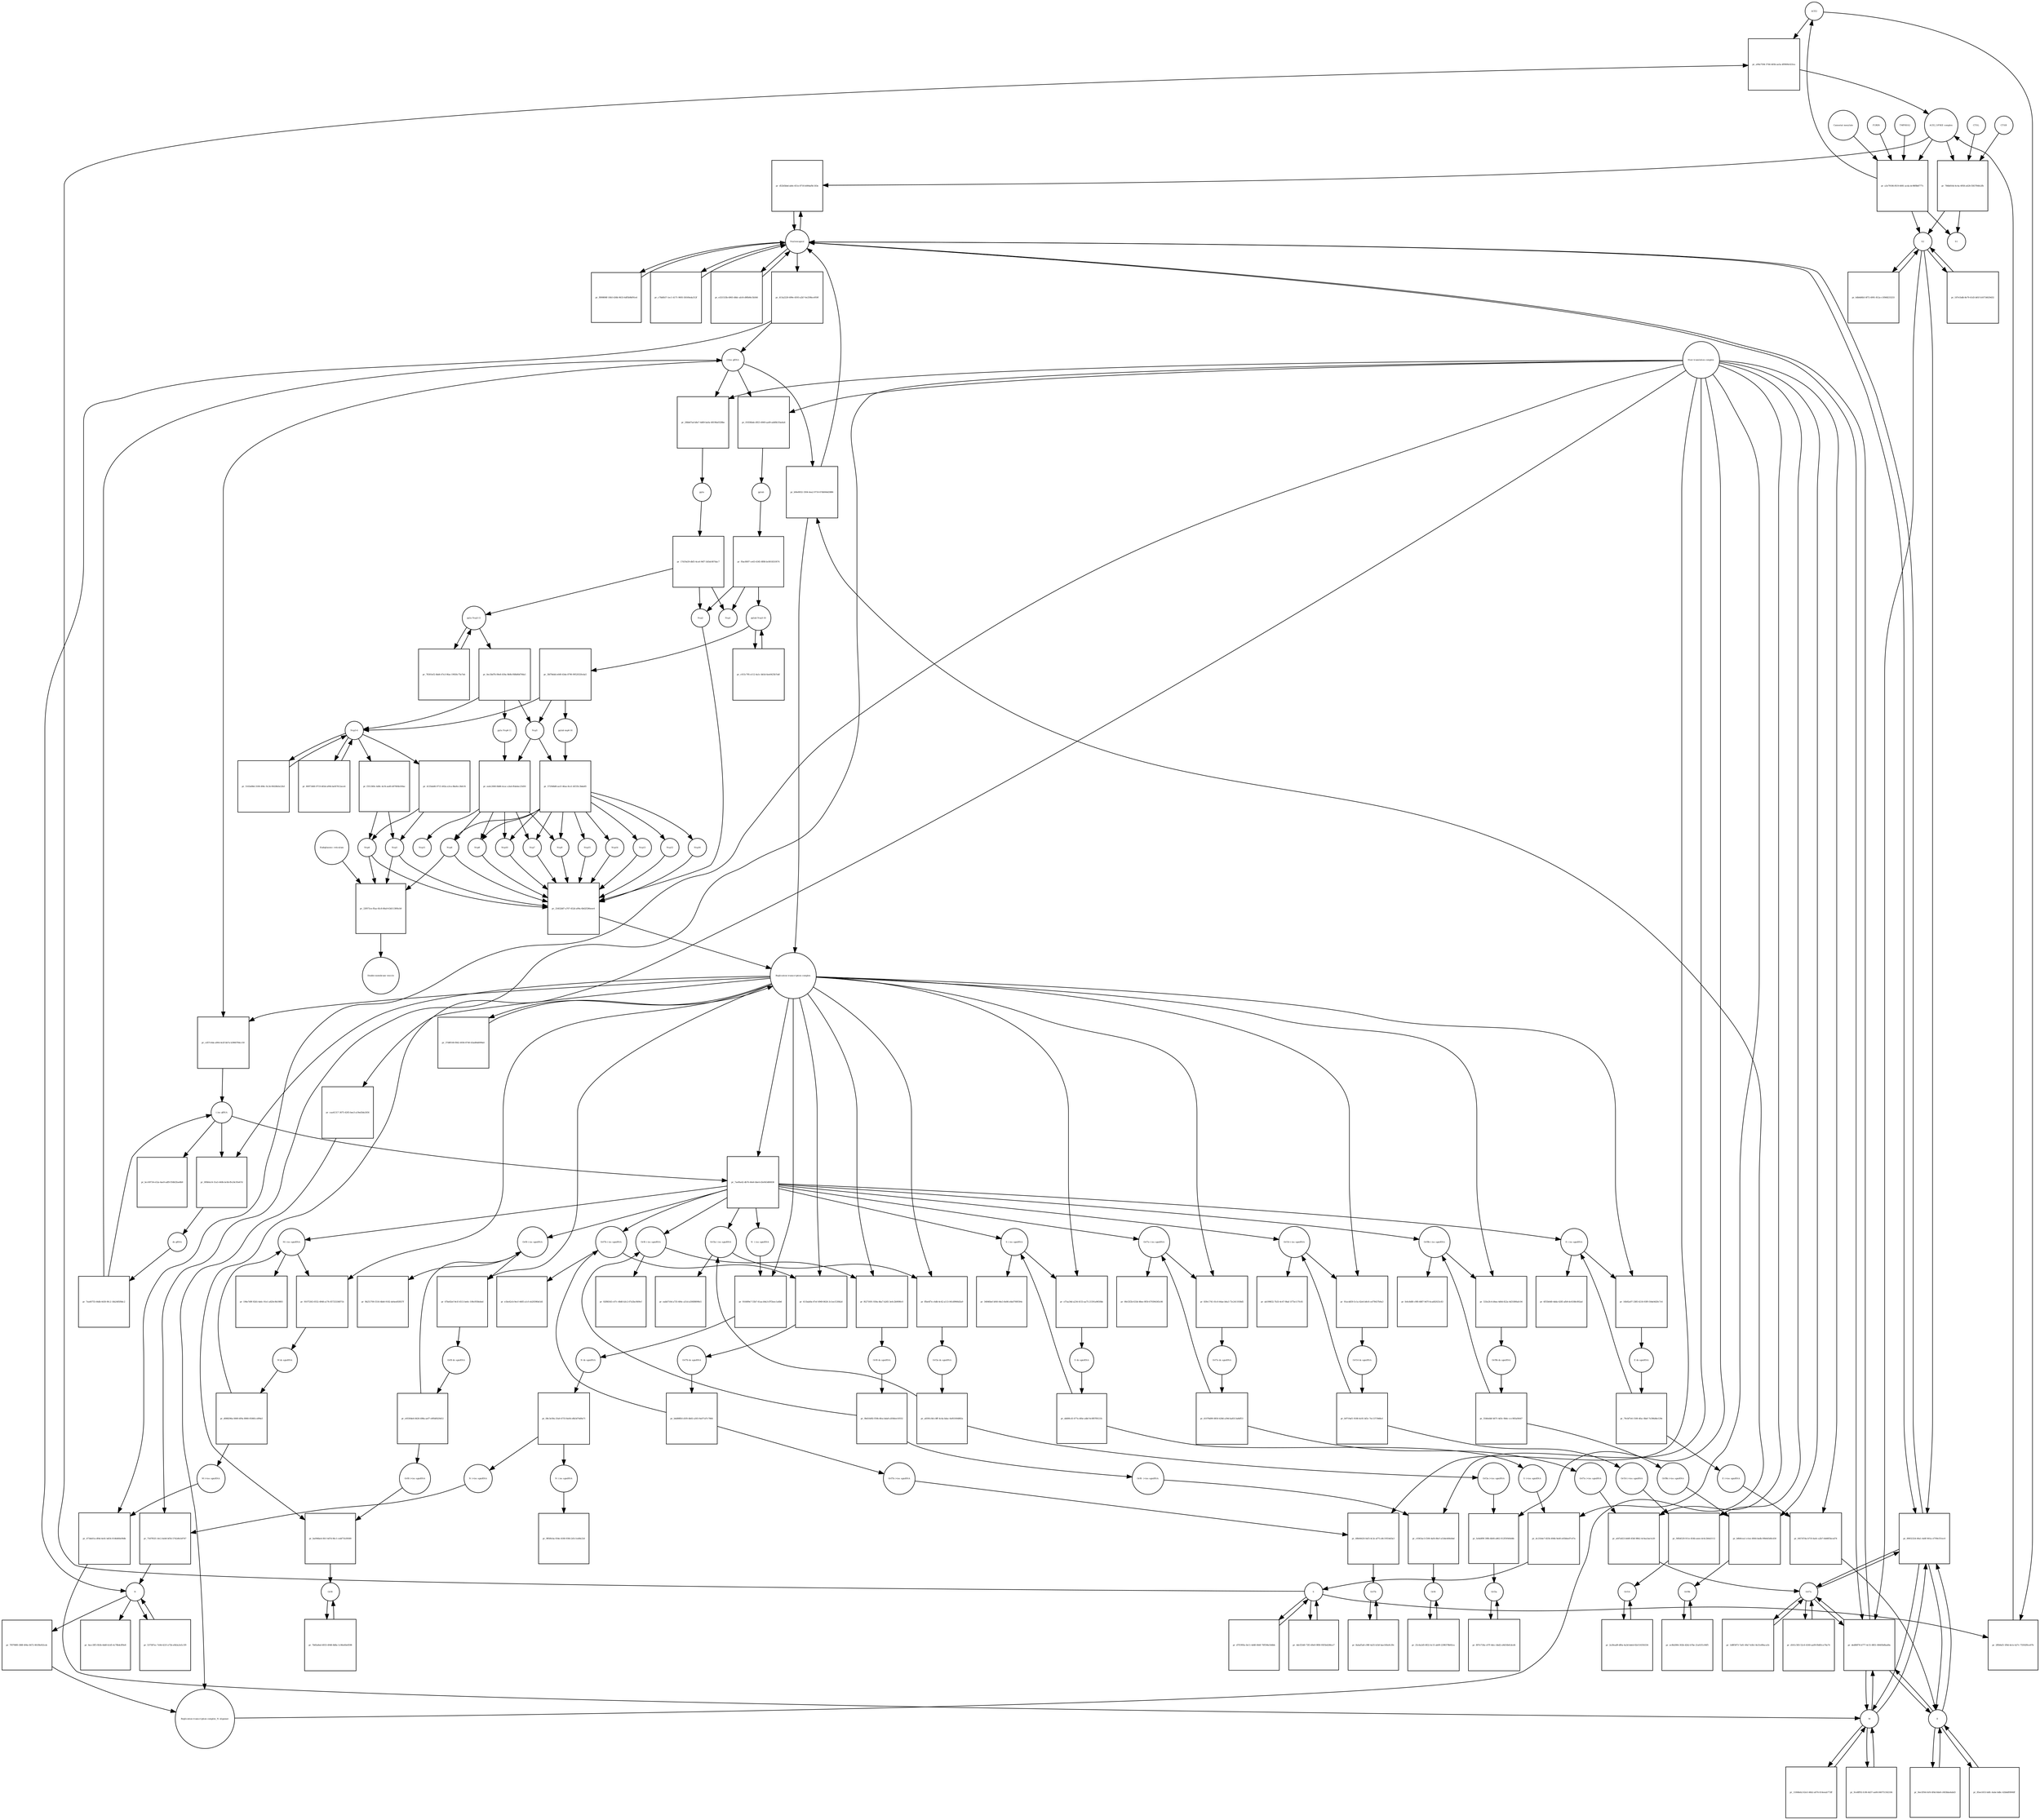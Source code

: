 strict digraph  {
ACE2 [annotation="", bipartite=0, cls=macromolecule, fontsize=4, label=ACE2, shape=circle];
"pr_a90a7594-3746-465b-aa5a-4f9909c623ca" [annotation="", bipartite=1, cls=process, fontsize=4, label="pr_a90a7594-3746-465b-aa5a-4f9909c623ca", shape=square];
"ACE2_SPIKE complex" [annotation="", bipartite=0, cls=complex, fontsize=4, label="ACE2_SPIKE complex", shape=circle];
S [annotation=urn_miriam_uniprot_P0DTC2, bipartite=0, cls=macromolecule, fontsize=4, label=S, shape=circle];
Nucleocapsid [annotation="urn_miriam_obo.go_GO%3A0019013", bipartite=0, cls=complex, fontsize=4, label=Nucleocapsid, shape=circle];
"pr_d52b5bbd-abfe-451e-8718-b084af8c183e" [annotation="", bipartite=1, cls=process, fontsize=4, label="pr_d52b5bbd-abfe-451e-8718-b084af8c183e", shape=square];
"pr_784b816d-4c4a-4958-a428-f383784fe2fb" [annotation="", bipartite=1, cls=process, fontsize=4, label="pr_784b816d-4c4a-4958-a428-f383784fe2fb", shape=square];
S2 [annotation=urn_miriam_interpro_IPR002552, bipartite=0, cls=macromolecule, fontsize=4, label=S2, shape=circle];
CTSB [annotation="", bipartite=0, cls=macromolecule, fontsize=4, label=CTSB, shape=circle];
CTSL [annotation="", bipartite=0, cls=macromolecule, fontsize=4, label=CTSL, shape=circle];
S1 [annotation=urn_miriam_interpro_IPR002551, bipartite=0, cls=macromolecule, fontsize=4, label=S1, shape=circle];
"pr_2ffb9af3-1f8d-4e1e-b27c-75592f0ce07b" [annotation="", bipartite=1, cls=process, fontsize=4, label="pr_2ffb9af3-1f8d-4e1e-b27c-75592f0ce07b", shape=square];
"pr_ded80f76-b777-4c51-8851-08405bfbad0a" [annotation="", bipartite=1, cls=process, fontsize=4, label="pr_ded80f76-b777-4c51-8851-08405bfbad0a", shape=square];
E [annotation=urn_miriam_uniprot_P0DTC4, bipartite=0, cls=macromolecule, fontsize=4, label=E, shape=circle];
M [annotation=urn_miriam_uniprot_P0DTC5, bipartite=0, cls=macromolecule, fontsize=4, label=M, shape=circle];
Orf7a [annotation=urn_miriam_uniprot_P0DTC7, bipartite=0, cls=macromolecule, fontsize=4, label=Orf7a, shape=circle];
"pr_413a2220-499e-4593-a2b7-6e259bce959f" [annotation="", bipartite=1, cls=process, fontsize=4, label="pr_413a2220-499e-4593-a2b7-6e259bce959f", shape=square];
"(+)ss gRNA" [annotation=urn_miriam_refseq_NC_045512, bipartite=0, cls="nucleic acid feature", fontsize=4, label="(+)ss gRNA", shape=circle];
N [annotation=urn_miriam_uniprot_P0DTC9, bipartite=0, cls="macromolecule multimer", fontsize=4, label=N, shape=circle];
"pr_f899898f-10b5-436b-9633-6df5b9bf91e4" [annotation="", bipartite=1, cls=process, fontsize=4, label="pr_f899898f-10b5-436b-9633-6df5b9bf91e4", shape=square];
"pr_c7bbfb57-1ec1-4171-9005-58169a4a312f" [annotation="", bipartite=1, cls=process, fontsize=4, label="pr_c7bbfb57-1ec1-4171-9005-58169a4a312f", shape=square];
"pr_6acc5ff3-fb5b-44d0-b1d5-4c78b4cff0e8" [annotation="", bipartite=1, cls=process, fontsize=4, label="pr_6acc5ff3-fb5b-44d0-b1d5-4c78b4cff0e8", shape=square];
"pr_537587ec-7e9d-421f-a73b-e0b3a3e5c1f9" [annotation="", bipartite=1, cls=process, fontsize=4, label="pr_537587ec-7e9d-421f-a73b-e0b3a3e5c1f9", shape=square];
"N (+)ss sgmRNA" [annotation=urn_miriam_ncbigene_43740575, bipartite=0, cls="nucleic acid feature", fontsize=4, label="N (+)ss sgmRNA", shape=circle];
"pr_7547f025-1dc2-4eb9-bf56-5742d0cb9747" [annotation="", bipartite=1, cls=process, fontsize=4, label="pr_7547f025-1dc2-4eb9-bf56-5742d0cb9747", shape=square];
"Host translation complex" [annotation="urn_miriam_obo.go_GO%3A0070992", bipartite=0, cls=complex, fontsize=4, label="Host translation complex", shape=circle];
"pr_e321533b-4965-48dc-ab16-d9fb06c5b566" [annotation="", bipartite=1, cls=process, fontsize=4, label="pr_e321533b-4965-48dc-ab16-d9fb06c5b566", shape=square];
"pr_a3e79186-f619-4081-acda-dc98f8b8777c" [annotation="", bipartite=1, cls=process, fontsize=4, label="pr_a3e79186-f619-4081-acda-dc98f8b8777c", shape=square];
FURIN [annotation="", bipartite=0, cls=macromolecule, fontsize=4, label=FURIN, shape=circle];
TMPRSS2 [annotation="", bipartite=0, cls=macromolecule, fontsize=4, label=TMPRSS2, shape=circle];
"Camostat mesylate" [annotation="urn_miriam_pubchem.compound_2536", bipartite=0, cls="simple chemical", fontsize=4, label="Camostat mesylate", shape=circle];
"pr_187e1bdb-8e79-41d3-b81f-b16734029d32" [annotation="", bipartite=1, cls=process, fontsize=4, label="pr_187e1bdb-8e79-41d3-b81f-b16734029d32", shape=square];
"Replication transcription complex_N oligomer" [annotation="", bipartite=0, cls=complex, fontsize=4, label="Replication transcription complex_N oligomer", shape=circle];
"pr_bf4e8032-3304-4ea2-9716-67db944d3886" [annotation="", bipartite=1, cls=process, fontsize=4, label="pr_bf4e8032-3304-4ea2-9716-67db944d3886", shape=square];
"Replication transcription complex" [annotation="", bipartite=0, cls=complex, fontsize=4, label="Replication transcription complex", shape=circle];
"pr_89932324-49a1-4e8f-901a-cf709cf31ec0" [annotation="", bipartite=1, cls=process, fontsize=4, label="pr_89932324-49a1-4e8f-901a-cf709cf31ec0", shape=square];
"pr_6db6d6b5-0f72-4991-812a-c1f068233233" [annotation="", bipartite=1, cls=process, fontsize=4, label="pr_6db6d6b5-0f72-4991-812a-c1f068233233", shape=square];
"pp1a Nsp3-11" [annotation=urn_miriam_uniprot_P0DTC1, bipartite=0, cls=macromolecule, fontsize=4, label="pp1a Nsp3-11", shape=circle];
"pr_0ec3bd7b-09e8-430a-9b9b-f68b80d766a1" [annotation="", bipartite=1, cls=process, fontsize=4, label="pr_0ec3bd7b-09e8-430a-9b9b-f68b80d766a1", shape=square];
"pp1a Nsp6-11" [annotation=urn_miriam_uniprot_P0DTC1, bipartite=0, cls=macromolecule, fontsize=4, label="pp1a Nsp6-11", shape=circle];
"Nsp3-4" [annotation="urn_miriam_ncbiprotein_YP_009725299|urn_miriam_ncbiprotein_YP_009725300", bipartite=0, cls=macromolecule, fontsize=4, label="Nsp3-4", shape=circle];
Nsp5 [annotation=urn_miriam_ncbiprotein_YP_009725301, bipartite=0, cls="macromolecule multimer", fontsize=4, label=Nsp5, shape=circle];
"Endoplasmic reticulum" [annotation="urn_miriam_obo.go_GO%3A0005783", bipartite=0, cls=complex, fontsize=4, label="Endoplasmic reticulum", shape=circle];
"pr_23f073ce-ffaa-45c8-86a9-63d1139f4cb9" [annotation="", bipartite=1, cls=process, fontsize=4, label="pr_23f073ce-ffaa-45c8-86a9-63d1139f4cb9", shape=square];
"Double-membrane vesicle" [annotation="urn_miriam_obo.go_GO%3A0039718", bipartite=0, cls=complex, fontsize=4, label="Double-membrane vesicle", shape=circle];
Nsp4 [annotation=urn_miriam_ncbiprotein_YP_009725300, bipartite=0, cls=macromolecule, fontsize=4, label=Nsp4, shape=circle];
Nsp3 [annotation=urn_miriam_ncbiprotein_YP_009725299, bipartite=0, cls=macromolecule, fontsize=4, label=Nsp3, shape=circle];
Nsp6 [annotation=urn_miriam_ncbiprotein_YP_009725302, bipartite=0, cls=macromolecule, fontsize=4, label=Nsp6, shape=circle];
"pr_78301ef2-4bd4-47e3-9fae-19926c75e7eb" [annotation="", bipartite=1, cls=process, fontsize=4, label="pr_78301ef2-4bd4-47e3-9fae-19926c75e7eb", shape=square];
"pr_5163e88d-3108-496c-9c34-f6028b5e22b3" [annotation="", bipartite=1, cls=process, fontsize=4, label="pr_5163e88d-3108-496c-9c34-f6028b5e22b3", shape=square];
"pp1ab Nsp3-16" [annotation=urn_miriam_uniprot_P0DTD1, bipartite=0, cls=macromolecule, fontsize=4, label="pp1ab Nsp3-16", shape=circle];
"pr_c015c795-e112-4a1c-bb5d-6ee0425b7ebf" [annotation="", bipartite=1, cls=process, fontsize=4, label="pr_c015c795-e112-4a1c-bb5d-6ee0425b7ebf", shape=square];
"pr_3fd7b6dd-e649-43de-8790-99520320cda5" [annotation="", bipartite=1, cls=process, fontsize=4, label="pr_3fd7b6dd-e649-43de-8790-99520320cda5", shape=square];
"pp1ab nsp6-16" [annotation=urn_miriam_uniprot_P0DTD1, bipartite=0, cls=macromolecule, fontsize=4, label="pp1ab nsp6-16", shape=circle];
"pr_11848eb2-62e3-44b2-a874-614eeab773ff" [annotation="", bipartite=1, cls=process, fontsize=4, label="pr_11848eb2-62e3-44b2-a874-614eeab773ff", shape=square];
"pr_9ee1ff44-fef4-4f4d-8de8-c683bba4abd3" [annotation="", bipartite=1, cls=process, fontsize=4, label="pr_9ee1ff44-fef4-4f4d-8de8-c683bba4abd3", shape=square];
"pr_4dcf25d0-73f3-49e9-9f80-95f5b4286ce7" [annotation="", bipartite=1, cls=process, fontsize=4, label="pr_4dcf25d0-73f3-49e9-9f80-95f5b4286ce7", shape=square];
"pr_9ce8ff92-fc96-4d37-aa06-840751562184" [annotation="", bipartite=1, cls=process, fontsize=4, label="pr_9ce8ff92-fc96-4d37-aa06-840751562184", shape=square];
"pr_85ee1653-bdfc-4abe-bdbc-42bbdf0906ff" [annotation="", bipartite=1, cls=process, fontsize=4, label="pr_85ee1653-bdfc-4abe-bdbc-42bbdf0906ff", shape=square];
"pr_d7f1995e-0e11-4d40-844f-70f594e544bb" [annotation="", bipartite=1, cls=process, fontsize=4, label="pr_d7f1995e-0e11-4d40-844f-70f594e544bb", shape=square];
"pr_1d8f5873-7a81-49a7-b3b1-8e31e89aca1b" [annotation="", bipartite=1, cls=process, fontsize=4, label="pr_1d8f5873-7a81-49a7-b3b1-8e31e89aca1b", shape=square];
Orf6 [annotation=urn_miriam_uniprot_P0DTC6, bipartite=0, cls=macromolecule, fontsize=4, label=Orf6, shape=circle];
"pr_25c6a2d5-8f22-4c15-ab09-2298378b92ca" [annotation="", bipartite=1, cls=process, fontsize=4, label="pr_25c6a2d5-8f22-4c15-ab09-2298378b92ca", shape=square];
Orf3a [annotation=urn_miriam_uniprot_P0DTC3, bipartite=0, cls=macromolecule, fontsize=4, label=Orf3a, shape=circle];
"pr_897e718a-c07f-4dcc-bbd2-a9d16b41dcd4" [annotation="", bipartite=1, cls=process, fontsize=4, label="pr_897e718a-c07f-4dcc-bbd2-a9d16b41dcd4", shape=square];
Orf8 [annotation=urn_miriam_uniprot_P0DTC8, bipartite=0, cls=macromolecule, fontsize=4, label=Orf8, shape=circle];
"pr_7b83a8ed-4933-4948-8d8a-1c06e60e8598" [annotation="", bipartite=1, cls=process, fontsize=4, label="pr_7b83a8ed-4933-4948-8d8a-1c06e60e8598", shape=square];
Orf9b [annotation=urn_miriam_uniprot_P0DTD2, bipartite=0, cls=macromolecule, fontsize=4, label=Orf9b, shape=circle];
"pr_ec8b2084-302b-42b2-b7be-21a61f1c06f5" [annotation="", bipartite=1, cls=process, fontsize=4, label="pr_ec8b2084-302b-42b2-b7be-21a61f1c06f5", shape=square];
Orf14 [annotation=urn_miriam_uniprot_P0DTD3, bipartite=0, cls=macromolecule, fontsize=4, label=Orf14, shape=circle];
"pr_2a3fead9-df6a-4a3d-bdeb-82e516356334" [annotation="", bipartite=1, cls=process, fontsize=4, label="pr_2a3fead9-df6a-4a3d-bdeb-82e516356334", shape=square];
Orf7b [annotation=urn_miriam_uniprot_P0DTD8, bipartite=0, cls=macromolecule, fontsize=4, label=Orf7b, shape=circle];
"pr_8abaf5a8-c98f-4a55-b1bf-bae160a9c39c" [annotation="", bipartite=1, cls=process, fontsize=4, label="pr_8abaf5a8-c98f-4a55-b1bf-bae160a9c39c", shape=square];
"pr_d161c583-52c6-4160-aa09-f0d81ce76a74" [annotation="", bipartite=1, cls=process, fontsize=4, label="pr_d161c583-52c6-4160-aa09-f0d81ce76a74", shape=square];
"M (+)ss sgmRNA" [annotation="", bipartite=0, cls="nucleic acid feature", fontsize=4, label="M (+)ss sgmRNA", shape=circle];
"pr_473de61a-df4d-4e41-bd54-0146d60e99db" [annotation="", bipartite=1, cls=process, fontsize=4, label="pr_473de61a-df4d-4e41-bd54-0146d60e99db", shape=square];
"E (+)ss sgmRNA" [annotation="", bipartite=0, cls="nucleic acid feature", fontsize=4, label="E (+)ss sgmRNA", shape=circle];
"pr_0457d7da-b719-4a0c-a2b7-0dd6f5bced74" [annotation="", bipartite=1, cls=process, fontsize=4, label="pr_0457d7da-b719-4a0c-a2b7-0dd6f5bced74", shape=square];
"S (+)ss sgmRNA" [annotation="", bipartite=0, cls="nucleic acid feature", fontsize=4, label="S (+)ss sgmRNA", shape=circle];
"pr_dc21b4e7-825b-494b-9a40-e65bbed7c67a" [annotation="", bipartite=1, cls=process, fontsize=4, label="pr_dc21b4e7-825b-494b-9a40-e65bbed7c67a", shape=square];
"Orf7a (+)ss sgmRNA" [annotation="", bipartite=0, cls="nucleic acid feature", fontsize=4, label="Orf7a (+)ss sgmRNA", shape=circle];
"pr_afd7a823-b0d9-45bf-88b2-4c0aa3ae1e20" [annotation="", bipartite=1, cls=process, fontsize=4, label="pr_afd7a823-b0d9-45bf-88b2-4c0aa3ae1e20", shape=square];
"Orf6  (+)ss sgmRNA" [annotation="", bipartite=0, cls="nucleic acid feature", fontsize=4, label="Orf6  (+)ss sgmRNA", shape=circle];
"pr_c0363ac5-f200-4af4-8bcf-a53de449ebbd" [annotation="", bipartite=1, cls=process, fontsize=4, label="pr_c0363ac5-f200-4af4-8bcf-a53de449ebbd", shape=square];
"Orf3a (+)ss sgmRNA" [annotation="", bipartite=0, cls="nucleic acid feature", fontsize=4, label="Orf3a (+)ss sgmRNA", shape=circle];
"pr_fa9a8f9f-39fb-4b00-a862-012f59560d4b" [annotation="", bipartite=1, cls=process, fontsize=4, label="pr_fa9a8f9f-39fb-4b00-a862-012f59560d4b", shape=square];
"Orf8 (+)ss sgmRNA" [annotation="", bipartite=0, cls="nucleic acid feature", fontsize=4, label="Orf8 (+)ss sgmRNA", shape=circle];
"pr_ba094be4-0fcf-4d7d-96c1-cebf71b39589" [annotation="", bipartite=1, cls=process, fontsize=4, label="pr_ba094be4-0fcf-4d7d-96c1-cebf71b39589", shape=square];
"Orf9b (+)ss sgmRNA" [annotation="", bipartite=0, cls="nucleic acid feature", fontsize=4, label="Orf9b (+)ss sgmRNA", shape=circle];
"pr_b8b9cea1-e1ee-4964-bedb-99b0d3d0cd30" [annotation="", bipartite=1, cls=process, fontsize=4, label="pr_b8b9cea1-e1ee-4964-bedb-99b0d3d0cd30", shape=square];
"Orf14 (+)ss sgmRNA" [annotation="", bipartite=0, cls="nucleic acid feature", fontsize=4, label="Orf14 (+)ss sgmRNA", shape=circle];
"pr_f4fb4529-911e-454b-aeee-dc6c2b0a5112" [annotation="", bipartite=1, cls=process, fontsize=4, label="pr_f4fb4529-911e-454b-aeee-dc6c2b0a5112", shape=square];
"Orf7b (+)ss sgmRNA" [annotation="", bipartite=0, cls="nucleic acid feature", fontsize=4, label="Orf7b (+)ss sgmRNA", shape=circle];
"pr_68b04420-0af3-4c2e-af75-e8c19554d3a3" [annotation="", bipartite=1, cls=process, fontsize=4, label="pr_68b04420-0af3-4c2e-af75-e8c19554d3a3", shape=square];
"(-)ss gRNA" [annotation=urn_miriam_refseq_NC_045512, bipartite=0, cls="nucleic acid feature", fontsize=4, label="(-)ss gRNA", shape=circle];
"pr_bcc69734-e52a-4ae9-adf9-f50bf2fae8b9" [annotation="", bipartite=1, cls=process, fontsize=4, label="pr_bcc69734-e52a-4ae9-adf9-f50bf2fae8b9", shape=square];
"pr_7f0798f0-388f-494e-8472-061f8ef43cdc" [annotation="", bipartite=1, cls=process, fontsize=4, label="pr_7f0798f0-388f-494e-8472-061f8ef43cdc", shape=square];
"pr_cd57c6da-a904-4e2f-bb7a-b3960784cc50" [annotation="", bipartite=1, cls=process, fontsize=4, label="pr_cd57c6da-a904-4e2f-bb7a-b3960784cc50", shape=square];
"M (-)ss sgmRNA" [annotation=urn_miriam_ncbigene_43740571, bipartite=0, cls="nucleic acid feature", fontsize=4, label="M (-)ss sgmRNA", shape=circle];
"pr_196e7d9f-92b5-4a6c-91e1-a820c9b19893" [annotation="", bipartite=1, cls=process, fontsize=4, label="pr_196e7d9f-92b5-4a6c-91e1-a820c9b19893", shape=square];
"E (-)ss sgmRNA" [annotation=urn_miriam_ncbigene_43740570, bipartite=0, cls="nucleic acid feature", fontsize=4, label="E (-)ss sgmRNA", shape=circle];
"pr_6f55b0d0-4dda-4285-afb9-dc6188c892ad" [annotation="", bipartite=1, cls=process, fontsize=4, label="pr_6f55b0d0-4dda-4285-afb9-dc6188c892ad", shape=square];
"S (-)ss sgmRNA" [annotation="", bipartite=0, cls="nucleic acid feature", fontsize=4, label="S (-)ss sgmRNA", shape=circle];
"pr_34846bef-bf40-44e3-8e86-e8a0769f304c" [annotation="", bipartite=1, cls=process, fontsize=4, label="pr_34846bef-bf40-44e3-8e86-e8a0769f304c", shape=square];
"Orf7a (-)ss sgmRNA" [annotation="", bipartite=0, cls="nucleic acid feature", fontsize=4, label="Orf7a (-)ss sgmRNA", shape=circle];
"pr_08cf2f2b-633d-48ee-9f50-679394365c86" [annotation="", bipartite=1, cls=process, fontsize=4, label="pr_08cf2f2b-633d-48ee-9f50-679394365c86", shape=square];
"Orf6 (-)ss sgmRNA" [annotation="", bipartite=0, cls="nucleic acid feature", fontsize=4, label="Orf6 (-)ss sgmRNA", shape=circle];
"pr_92f88343-c07c-48d0-b3c2-07a5bcf409cf" [annotation="", bipartite=1, cls=process, fontsize=4, label="pr_92f88343-c07c-48d0-b3c2-07a5bcf409cf", shape=square];
"Orf3a (-)ss sgmRNA" [annotation="", bipartite=0, cls="nucleic acid feature", fontsize=4, label="Orf3a (-)ss sgmRNA", shape=circle];
"pr_eabb710d-a735-484c-a51d-a5f4f8899fe5" [annotation="", bipartite=1, cls=process, fontsize=4, label="pr_eabb710d-a735-484c-a51d-a5f4f8899fe5", shape=square];
"Orf8 (-)ss sgmRNA" [annotation="", bipartite=0, cls="nucleic acid feature", fontsize=4, label="Orf8 (-)ss sgmRNA", shape=circle];
"pr_9b251709-5516-4bb0-9182-de4ee85f837f" [annotation="", bipartite=1, cls=process, fontsize=4, label="pr_9b251709-5516-4bb0-9182-de4ee85f837f", shape=square];
"Orf9b (-)ss sgmRNA" [annotation="", bipartite=0, cls="nucleic acid feature", fontsize=4, label="Orf9b (-)ss sgmRNA", shape=circle];
"pr_fe6c8d8f-c9f8-4887-9d7f-6cad02025c83" [annotation="", bipartite=1, cls=process, fontsize=4, label="pr_fe6c8d8f-c9f8-4887-9d7f-6cad02025c83", shape=square];
"Orf14 (-)ss sgmRNA" [annotation="", bipartite=0, cls="nucleic acid feature", fontsize=4, label="Orf14 (-)ss sgmRNA", shape=circle];
"pr_ab199832-7b33-4c47-9baf-1f75e117fc81" [annotation="", bipartite=1, cls=process, fontsize=4, label="pr_ab199832-7b33-4c47-9baf-1f75e117fc81", shape=square];
"Orf7b (-)ss sgmRNA" [annotation="", bipartite=0, cls="nucleic acid feature", fontsize=4, label="Orf7b (-)ss sgmRNA", shape=circle];
"pr_e1be42cb-9ecf-4485-a1cf-eb2039fde5d1" [annotation="", bipartite=1, cls=process, fontsize=4, label="pr_e1be42cb-9ecf-4485-a1cf-eb2039fde5d1", shape=square];
"pr_0f0b0a14-51a5-440b-bc6b-ffe24c95e67d" [annotation="", bipartite=1, cls=process, fontsize=4, label="pr_0f0b0a14-51a5-440b-bc6b-ffe24c95e67d", shape=square];
"ds gRNA" [annotation=urn_miriam_refseq_NC_045512, bipartite=0, cls="nucleic acid feature", fontsize=4, label="ds gRNA", shape=circle];
"pr_91075363-0552-4948-a176-05725336871b" [annotation="", bipartite=1, cls=process, fontsize=4, label="pr_91075363-0552-4948-a176-05725336871b", shape=square];
"M ds sgmRNA" [annotation="", bipartite=0, cls="nucleic acid feature", fontsize=4, label="M ds sgmRNA", shape=circle];
"pr_16b92a97-3385-4218-93f9-50de9d20c7c6" [annotation="", bipartite=1, cls=process, fontsize=4, label="pr_16b92a97-3385-4218-93f9-50de9d20c7c6", shape=square];
"E ds sgmRNA" [annotation="", bipartite=0, cls="nucleic acid feature", fontsize=4, label="E ds sgmRNA", shape=circle];
"pr_cf7aa34d-a234-4153-aa75-21591a9650bb" [annotation="", bipartite=1, cls=process, fontsize=4, label="pr_cf7aa34d-a234-4153-aa75-21591a9650bb", shape=square];
"S ds sgmRNA" [annotation="", bipartite=0, cls="nucleic acid feature", fontsize=4, label="S ds sgmRNA", shape=circle];
"pr_839c1741-01c0-44ae-b0a3-73c2411938d5" [annotation="", bipartite=1, cls=process, fontsize=4, label="pr_839c1741-01c0-44ae-b0a3-73c2411938d5", shape=square];
"Orf7a ds sgmRNA" [annotation="", bipartite=0, cls="nucleic acid feature", fontsize=4, label="Orf7a ds sgmRNA", shape=circle];
"pr_f6271691-930a-4ba7-b265-3e0c2b9090c0" [annotation="", bipartite=1, cls=process, fontsize=4, label="pr_f6271691-930a-4ba7-b265-3e0c2b9090c0", shape=square];
"Orf6 ds sgmRNA" [annotation="", bipartite=0, cls="nucleic acid feature", fontsize=4, label="Orf6 ds sgmRNA", shape=circle];
"pr_ffbe4f7e-c6db-4c42-a113-041d9966d3a9" [annotation="", bipartite=1, cls=process, fontsize=4, label="pr_ffbe4f7e-c6db-4c42-a113-041d9966d3a9", shape=square];
"Orf3a ds sgmRNA" [annotation="", bipartite=0, cls="nucleic acid feature", fontsize=4, label="Orf3a ds sgmRNA", shape=circle];
"pr_67be82ef-9e1f-4513-be6c-108cf058ebed" [annotation="", bipartite=1, cls=process, fontsize=4, label="pr_67be82ef-9e1f-4513-be6c-108cf058ebed", shape=square];
"Orf8 ds sgmRNA" [annotation="", bipartite=0, cls="nucleic acid feature", fontsize=4, label="Orf8 ds sgmRNA", shape=circle];
"pr_533e2fc4-d4ea-4d0d-822a-4d31806afc04" [annotation="", bipartite=1, cls=process, fontsize=4, label="pr_533e2fc4-d4ea-4d0d-822a-4d31806afc04", shape=square];
"Orf9b ds sgmRNA" [annotation="", bipartite=0, cls="nucleic acid feature", fontsize=4, label="Orf9b ds sgmRNA", shape=circle];
"pr_91acdd59-5c1a-42e6-b8c8-cef78437b9a3" [annotation="", bipartite=1, cls=process, fontsize=4, label="pr_91acdd59-5c1a-42e6-b8c8-cef78437b9a3", shape=square];
"Orf14 ds sgmRNA" [annotation="", bipartite=0, cls="nucleic acid feature", fontsize=4, label="Orf14 ds sgmRNA", shape=circle];
"pr_611bab0a-67ef-4949-8626-3c1ee1530b2d" [annotation="", bipartite=1, cls=process, fontsize=4, label="pr_611bab0a-67ef-4949-8626-3c1ee1530b2d", shape=square];
"Orf7b ds sgmRNA" [annotation="", bipartite=0, cls="nucleic acid feature", fontsize=4, label="Orf7b ds sgmRNA", shape=circle];
"pr_7ea40755-64db-4430-9fc2-14b2485f8dc2" [annotation="", bipartite=1, cls=process, fontsize=4, label="pr_7ea40755-64db-4430-9fc2-14b2485f8dc2", shape=square];
"pr_d088296a-0069-4f9a-8980-0506fccd99a5" [annotation="", bipartite=1, cls=process, fontsize=4, label="pr_d088296a-0069-4f9a-8980-0506fccd99a5", shape=square];
"pr_79cbf7e6-1500-4fac-8bef-7e396d6e129e" [annotation="", bipartite=1, cls=process, fontsize=4, label="pr_79cbf7e6-1500-4fac-8bef-7e396d6e129e", shape=square];
"pr_dd49fcd1-677a-4f4e-a4bf-9c0f87f8121b" [annotation="", bipartite=1, cls=process, fontsize=4, label="pr_dd49fcd1-677a-4f4e-a4bf-9c0f87f8121b", shape=square];
"pr_41078d99-0850-428d-a39d-ba8313a8df53" [annotation="", bipartite=1, cls=process, fontsize=4, label="pr_41078d99-0850-428d-a39d-ba8313a8df53", shape=square];
"pr_9b610d92-f59b-4fea-bda8-a5f46ee10552" [annotation="", bipartite=1, cls=process, fontsize=4, label="pr_9b610d92-f59b-4fea-bda8-a5f46ee10552", shape=square];
"pr_a8391c8d-c8ff-4c4a-bdac-6ef61004882a" [annotation="", bipartite=1, cls=process, fontsize=4, label="pr_a8391c8d-c8ff-4c4a-bdac-6ef61004882a", shape=square];
"pr_e93304e6-8426-498a-aef7-e9f0df429d12" [annotation="", bipartite=1, cls=process, fontsize=4, label="pr_e93304e6-8426-498a-aef7-e9f0df429d12", shape=square];
"pr_5546ebbf-4671-4d3c-9b6c-ccc983af4647" [annotation="", bipartite=1, cls=process, fontsize=4, label="pr_5546ebbf-4671-4d3c-9b6c-ccc983af4647", shape=square];
"pr_b9719af1-9180-4c81-bf2c-7ec13739d6e1" [annotation="", bipartite=1, cls=process, fontsize=4, label="pr_b9719af1-9180-4c81-bf2c-7ec13739d6e1", shape=square];
"pr_b4d88fb5-d1f0-4b02-a303-9a071d7c7864" [annotation="", bipartite=1, cls=process, fontsize=4, label="pr_b4d88fb5-d1f0-4b02-a303-9a071d7c7864", shape=square];
"N  (-)ss sgmRNA" [annotation=urn_miriam_ncbigene_43740575, bipartite=0, cls="nucleic acid feature", fontsize=4, label="N  (-)ss sgmRNA", shape=circle];
"pr_916499e7-55b7-41aa-b9a3-d7f3eec1a6b6" [annotation="", bipartite=1, cls=process, fontsize=4, label="pr_916499e7-55b7-41aa-b9a3-d7f3eec1a6b6", shape=square];
"N ds sgmRNA" [annotation="", bipartite=0, cls="nucleic acid feature", fontsize=4, label="N ds sgmRNA", shape=circle];
"pr_08c3e59a-25a0-4733-8a04-e8b3d74d9a71" [annotation="", bipartite=1, cls=process, fontsize=4, label="pr_08c3e59a-25a0-4733-8a04-e8b3d74d9a71", shape=square];
"N (-)ss sgmRNA" [annotation="", bipartite=0, cls="nucleic acid feature", fontsize=4, label="N (-)ss sgmRNA", shape=circle];
pp1ab [annotation=urn_miriam_uniprot_P0DTD1, bipartite=0, cls=macromolecule, fontsize=4, label=pp1ab, shape=circle];
"pr_f0ac8007-ce63-4345-8f88-bc801831f474" [annotation="", bipartite=1, cls=process, fontsize=4, label="pr_f0ac8007-ce63-4345-8f88-bc801831f474", shape=square];
Nsp2 [annotation=urn_miriam_ncbiprotein_YP_009725298, bipartite=0, cls=macromolecule, fontsize=4, label=Nsp2, shape=circle];
Nsp1 [annotation=urn_miriam_ncbiprotein_YP_009725297, bipartite=0, cls=macromolecule, fontsize=4, label=Nsp1, shape=circle];
pp1a [annotation=urn_miriam_uniprot_P0DTC1, bipartite=0, cls=macromolecule, fontsize=4, label=pp1a, shape=circle];
"pr_17d19a59-dbf3-4ca4-94f7-5d5dc807dac7" [annotation="", bipartite=1, cls=process, fontsize=4, label="pr_17d19a59-dbf3-4ca4-94f7-5d5dc807dac7", shape=square];
"pr_80973460-9719-483d-a994-bef47612ace4" [annotation="", bipartite=1, cls=process, fontsize=4, label="pr_80973460-9719-483d-a994-bef47612ace4", shape=square];
"pr_f351369c-6d9c-4cf4-aa49-d076f4b100ac" [annotation="", bipartite=1, cls=process, fontsize=4, label="pr_f351369c-6d9c-4cf4-aa49-d076f4b100ac", shape=square];
"pr_4135da86-9715-402a-a3ca-8be8cc3bfcf4" [annotation="", bipartite=1, cls=process, fontsize=4, label="pr_4135da86-9715-402a-a3ca-8be8cc3bfcf4", shape=square];
"pr_ea4c2060-6b86-4cac-a3a4-ffda6ec25450" [annotation="", bipartite=1, cls=process, fontsize=4, label="pr_ea4c2060-6b86-4cac-a3a4-ffda6ec25450", shape=square];
Nsp7 [annotation=urn_miriam_ncbiprotein_YP_009725303, bipartite=0, cls=macromolecule, fontsize=4, label=Nsp7, shape=circle];
Nsp8 [annotation=urn_miriam_ncbiprotein_YP_009725304, bipartite=0, cls=macromolecule, fontsize=4, label=Nsp8, shape=circle];
Nsp9 [annotation=urn_miriam_ncbiprotein_YP_009725305, bipartite=0, cls=macromolecule, fontsize=4, label=Nsp9, shape=circle];
Nsp10 [annotation=urn_miriam_ncbiprotein_YP_009725306, bipartite=0, cls=macromolecule, fontsize=4, label=Nsp10, shape=circle];
Nsp11 [annotation=urn_miriam_ncbiprotein_YP_009725312, bipartite=0, cls=macromolecule, fontsize=4, label=Nsp11, shape=circle];
"pr_572948d8-aa1f-46aa-8ce1-bf335c3bda85" [annotation="", bipartite=1, cls=process, fontsize=4, label="pr_572948d8-aa1f-46aa-8ce1-bf335c3bda85", shape=square];
Nsp13 [annotation=urn_miriam_ncbiprotein_YP_009725308, bipartite=0, cls=macromolecule, fontsize=4, label=Nsp13, shape=circle];
Nsp12 [annotation=urn_miriam_ncbiprotein_YP_009725307, bipartite=0, cls=macromolecule, fontsize=4, label=Nsp12, shape=circle];
Nsp16 [annotation=urn_miriam_ncbiprotein_YP_009725311, bipartite=0, cls=macromolecule, fontsize=4, label=Nsp16, shape=circle];
Nsp15 [annotation=urn_miriam_ncbiprotein_YP_009725310, bipartite=0, cls=macromolecule, fontsize=4, label=Nsp15, shape=circle];
Nsp14 [annotation=urn_miriam_ncbiprotein_YP_009725309, bipartite=0, cls=macromolecule, fontsize=4, label=Nsp14, shape=circle];
"pr_25452b87-a707-452d-a99a-6b62f286eee4" [annotation="", bipartite=1, cls=process, fontsize=4, label="pr_25452b87-a707-452d-a99a-6b62f286eee4", shape=square];
"pr_26bb67ad-b8e7-4d69-ba0a-48198a0328be" [annotation="", bipartite=1, cls=process, fontsize=4, label="pr_26bb67ad-b8e7-4d69-ba0a-48198a0328be", shape=square];
"pr_01836bde-d923-4969-aa49-add0b31ba4a4" [annotation="", bipartite=1, cls=process, fontsize=4, label="pr_01836bde-d923-4969-aa49-add0b31ba4a4", shape=square];
"pr_9ffd9cba-934e-4180-93fd-2d1c1ed0e22d" [annotation="", bipartite=1, cls=process, fontsize=4, label="pr_9ffd9cba-934e-4180-93fd-2d1c1ed0e22d", shape=square];
"pr_37d8f169-f842-4936-8740-43ad84d099a0" [annotation="", bipartite=1, cls=process, fontsize=4, label="pr_37d8f169-f842-4936-8740-43ad84d099a0", shape=square];
"pr_caa41317-3675-4265-bee3-a19ed3de2456" [annotation="", bipartite=1, cls=process, fontsize=4, label="pr_caa41317-3675-4265-bee3-a19ed3de2456", shape=square];
"pr_7aef6a42-db76-44e6-bbe4-d3e943d80838" [annotation="", bipartite=1, cls=process, fontsize=4, label="pr_7aef6a42-db76-44e6-bbe4-d3e943d80838", shape=square];
ACE2 -> "pr_a90a7594-3746-465b-aa5a-4f9909c623ca"  [annotation="", interaction_type=consumption];
ACE2 -> "pr_2ffb9af3-1f8d-4e1e-b27c-75592f0ce07b"  [annotation="", interaction_type=consumption];
"pr_a90a7594-3746-465b-aa5a-4f9909c623ca" -> "ACE2_SPIKE complex"  [annotation="", interaction_type=production];
"ACE2_SPIKE complex" -> "pr_d52b5bbd-abfe-451e-8718-b084af8c183e"  [annotation="urn_miriam_pubmed_32142651|urn_miriam_pubmed_32094589|urn_miriam_taxonomy_2697049", interaction_type=stimulation];
"ACE2_SPIKE complex" -> "pr_784b816d-4c4a-4958-a428-f383784fe2fb"  [annotation="", interaction_type=consumption];
"ACE2_SPIKE complex" -> "pr_a3e79186-f619-4081-acda-dc98f8b8777c"  [annotation="", interaction_type=consumption];
S -> "pr_a90a7594-3746-465b-aa5a-4f9909c623ca"  [annotation="", interaction_type=consumption];
S -> "pr_2ffb9af3-1f8d-4e1e-b27c-75592f0ce07b"  [annotation="", interaction_type=consumption];
S -> "pr_4dcf25d0-73f3-49e9-9f80-95f5b4286ce7"  [annotation="", interaction_type=consumption];
S -> "pr_d7f1995e-0e11-4d40-844f-70f594e544bb"  [annotation="", interaction_type=consumption];
Nucleocapsid -> "pr_d52b5bbd-abfe-451e-8718-b084af8c183e"  [annotation="", interaction_type=consumption];
Nucleocapsid -> "pr_ded80f76-b777-4c51-8851-08405bfbad0a"  [annotation="", interaction_type=consumption];
Nucleocapsid -> "pr_413a2220-499e-4593-a2b7-6e259bce959f"  [annotation="", interaction_type=consumption];
Nucleocapsid -> "pr_f899898f-10b5-436b-9633-6df5b9bf91e4"  [annotation="", interaction_type=consumption];
Nucleocapsid -> "pr_c7bbfb57-1ec1-4171-9005-58169a4a312f"  [annotation="", interaction_type=consumption];
Nucleocapsid -> "pr_e321533b-4965-48dc-ab16-d9fb06c5b566"  [annotation="", interaction_type=consumption];
Nucleocapsid -> "pr_89932324-49a1-4e8f-901a-cf709cf31ec0"  [annotation="", interaction_type=consumption];
"pr_d52b5bbd-abfe-451e-8718-b084af8c183e" -> Nucleocapsid  [annotation="", interaction_type=production];
"pr_784b816d-4c4a-4958-a428-f383784fe2fb" -> S2  [annotation="", interaction_type=production];
"pr_784b816d-4c4a-4958-a428-f383784fe2fb" -> S1  [annotation="", interaction_type=production];
S2 -> "pr_ded80f76-b777-4c51-8851-08405bfbad0a"  [annotation="urn_miriam_pubmed_32142651|urn_miriam_pubmed_32094589|urn_miriam_pubmed_32047258|urn_miriam_taxonomy_2697049", interaction_type=stimulation];
S2 -> "pr_187e1bdb-8e79-41d3-b81f-b16734029d32"  [annotation="", interaction_type=consumption];
S2 -> "pr_89932324-49a1-4e8f-901a-cf709cf31ec0"  [annotation="urn_miriam_pubmed_32142651|urn_miriam_pubmed_32047258|urn_miriam_taxonomy_2697049", interaction_type=stimulation];
S2 -> "pr_6db6d6b5-0f72-4991-812a-c1f068233233"  [annotation="", interaction_type=consumption];
CTSB -> "pr_784b816d-4c4a-4958-a428-f383784fe2fb"  [annotation="urn_miriam_pubmed_32142651|urn_miriam_taxonomy_2697049", interaction_type=catalysis];
CTSL -> "pr_784b816d-4c4a-4958-a428-f383784fe2fb"  [annotation="urn_miriam_pubmed_32142651|urn_miriam_taxonomy_2697049", interaction_type=catalysis];
"pr_2ffb9af3-1f8d-4e1e-b27c-75592f0ce07b" -> "ACE2_SPIKE complex"  [annotation="", interaction_type=production];
"pr_ded80f76-b777-4c51-8851-08405bfbad0a" -> Nucleocapsid  [annotation="", interaction_type=production];
"pr_ded80f76-b777-4c51-8851-08405bfbad0a" -> E  [annotation="", interaction_type=production];
"pr_ded80f76-b777-4c51-8851-08405bfbad0a" -> M  [annotation="", interaction_type=production];
"pr_ded80f76-b777-4c51-8851-08405bfbad0a" -> Orf7a  [annotation="", interaction_type=production];
E -> "pr_ded80f76-b777-4c51-8851-08405bfbad0a"  [annotation="", interaction_type=consumption];
E -> "pr_89932324-49a1-4e8f-901a-cf709cf31ec0"  [annotation="", interaction_type=consumption];
E -> "pr_9ee1ff44-fef4-4f4d-8de8-c683bba4abd3"  [annotation="", interaction_type=consumption];
E -> "pr_85ee1653-bdfc-4abe-bdbc-42bbdf0906ff"  [annotation="", interaction_type=consumption];
M -> "pr_ded80f76-b777-4c51-8851-08405bfbad0a"  [annotation="", interaction_type=consumption];
M -> "pr_89932324-49a1-4e8f-901a-cf709cf31ec0"  [annotation="", interaction_type=consumption];
M -> "pr_11848eb2-62e3-44b2-a874-614eeab773ff"  [annotation="", interaction_type=consumption];
M -> "pr_9ce8ff92-fc96-4d37-aa06-840751562184"  [annotation="", interaction_type=consumption];
Orf7a -> "pr_ded80f76-b777-4c51-8851-08405bfbad0a"  [annotation="", interaction_type=consumption];
Orf7a -> "pr_89932324-49a1-4e8f-901a-cf709cf31ec0"  [annotation="", interaction_type=consumption];
Orf7a -> "pr_1d8f5873-7a81-49a7-b3b1-8e31e89aca1b"  [annotation="", interaction_type=consumption];
Orf7a -> "pr_d161c583-52c6-4160-aa09-f0d81ce76a74"  [annotation="", interaction_type=consumption];
"pr_413a2220-499e-4593-a2b7-6e259bce959f" -> "(+)ss gRNA"  [annotation="", interaction_type=production];
"pr_413a2220-499e-4593-a2b7-6e259bce959f" -> N  [annotation="", interaction_type=production];
"(+)ss gRNA" -> "pr_bf4e8032-3304-4ea2-9716-67db944d3886"  [annotation="", interaction_type=consumption];
"(+)ss gRNA" -> "pr_cd57c6da-a904-4e2f-bb7a-b3960784cc50"  [annotation="", interaction_type=consumption];
"(+)ss gRNA" -> "pr_26bb67ad-b8e7-4d69-ba0a-48198a0328be"  [annotation="", interaction_type=consumption];
"(+)ss gRNA" -> "pr_01836bde-d923-4969-aa49-add0b31ba4a4"  [annotation="", interaction_type=consumption];
N -> "pr_6acc5ff3-fb5b-44d0-b1d5-4c78b4cff0e8"  [annotation="", interaction_type=consumption];
N -> "pr_537587ec-7e9d-421f-a73b-e0b3a3e5c1f9"  [annotation="", interaction_type=consumption];
N -> "pr_7f0798f0-388f-494e-8472-061f8ef43cdc"  [annotation="", interaction_type=consumption];
"pr_f899898f-10b5-436b-9633-6df5b9bf91e4" -> Nucleocapsid  [annotation="", interaction_type=production];
"pr_c7bbfb57-1ec1-4171-9005-58169a4a312f" -> Nucleocapsid  [annotation="", interaction_type=production];
"pr_537587ec-7e9d-421f-a73b-e0b3a3e5c1f9" -> N  [annotation="", interaction_type=production];
"N (+)ss sgmRNA" -> "pr_7547f025-1dc2-4eb9-bf56-5742d0cb9747"  [annotation="", interaction_type=consumption];
"pr_7547f025-1dc2-4eb9-bf56-5742d0cb9747" -> N  [annotation="", interaction_type=production];
"Host translation complex" -> "pr_7547f025-1dc2-4eb9-bf56-5742d0cb9747"  [annotation="", interaction_type="necessary stimulation"];
"Host translation complex" -> "pr_473de61a-df4d-4e41-bd54-0146d60e99db"  [annotation="urn_miriam_pubmed_31226023|urn_miriam_pubmed_27712623", interaction_type="necessary stimulation"];
"Host translation complex" -> "pr_0457d7da-b719-4a0c-a2b7-0dd6f5bced74"  [annotation="urn_miriam_pubmed_31226023|urn_miriam_pubmed_27712623", interaction_type="necessary stimulation"];
"Host translation complex" -> "pr_dc21b4e7-825b-494b-9a40-e65bbed7c67a"  [annotation="urn_miriam_pubmed_31226023|urn_miriam_pubmed_27712623", interaction_type="necessary stimulation"];
"Host translation complex" -> "pr_afd7a823-b0d9-45bf-88b2-4c0aa3ae1e20"  [annotation="urn_miriam_pubmed_31226023|urn_miriam_pubmed_27712623", interaction_type="necessary stimulation"];
"Host translation complex" -> "pr_c0363ac5-f200-4af4-8bcf-a53de449ebbd"  [annotation="urn_miriam_pubmed_31226023|urn_miriam_pubmed_27712623", interaction_type="necessary stimulation"];
"Host translation complex" -> "pr_fa9a8f9f-39fb-4b00-a862-012f59560d4b"  [annotation="urn_miriam_pubmed_31226023|urn_miriam_pubmed_27712623", interaction_type="necessary stimulation"];
"Host translation complex" -> "pr_ba094be4-0fcf-4d7d-96c1-cebf71b39589"  [annotation="urn_miriam_pubmed_31226023|urn_miriam_pubmed_27712623", interaction_type="necessary stimulation"];
"Host translation complex" -> "pr_b8b9cea1-e1ee-4964-bedb-99b0d3d0cd30"  [annotation="urn_miriam_pubmed_31226023|urn_miriam_pubmed_27712623", interaction_type="necessary stimulation"];
"Host translation complex" -> "pr_f4fb4529-911e-454b-aeee-dc6c2b0a5112"  [annotation="urn_miriam_pubmed_31226023|urn_miriam_pubmed_27712623", interaction_type="necessary stimulation"];
"Host translation complex" -> "pr_68b04420-0af3-4c2e-af75-e8c19554d3a3"  [annotation="urn_miriam_pubmed_31226023|urn_miriam_pubmed_27712623", interaction_type="necessary stimulation"];
"Host translation complex" -> "pr_26bb67ad-b8e7-4d69-ba0a-48198a0328be"  [annotation="urn_miriam_pubmed_31226023|urn_miriam_pubmed_27712623", interaction_type="necessary stimulation"];
"Host translation complex" -> "pr_01836bde-d923-4969-aa49-add0b31ba4a4"  [annotation="urn_miriam_pubmed_31226023|urn_miriam_pubmed_27712623", interaction_type="necessary stimulation"];
"pr_e321533b-4965-48dc-ab16-d9fb06c5b566" -> Nucleocapsid  [annotation="", interaction_type=production];
"pr_a3e79186-f619-4081-acda-dc98f8b8777c" -> S2  [annotation="", interaction_type=production];
"pr_a3e79186-f619-4081-acda-dc98f8b8777c" -> ACE2  [annotation="", interaction_type=production];
"pr_a3e79186-f619-4081-acda-dc98f8b8777c" -> S1  [annotation="", interaction_type=production];
FURIN -> "pr_a3e79186-f619-4081-acda-dc98f8b8777c"  [annotation="urn_miriam_pubmed_32142651|urn_miriam_pubmed_32362314|urn_miriam_taxonomy_2697049", interaction_type=catalysis];
TMPRSS2 -> "pr_a3e79186-f619-4081-acda-dc98f8b8777c"  [annotation="urn_miriam_pubmed_32142651|urn_miriam_pubmed_32362314|urn_miriam_taxonomy_2697049", interaction_type=catalysis];
"Camostat mesylate" -> "pr_a3e79186-f619-4081-acda-dc98f8b8777c"  [annotation="urn_miriam_pubmed_32142651|urn_miriam_pubmed_32362314|urn_miriam_taxonomy_2697049", interaction_type=inhibition];
"pr_187e1bdb-8e79-41d3-b81f-b16734029d32" -> S2  [annotation="", interaction_type=production];
"Replication transcription complex_N oligomer" -> "pr_bf4e8032-3304-4ea2-9716-67db944d3886"  [annotation="", interaction_type=consumption];
"pr_bf4e8032-3304-4ea2-9716-67db944d3886" -> Nucleocapsid  [annotation="", interaction_type=production];
"pr_bf4e8032-3304-4ea2-9716-67db944d3886" -> "Replication transcription complex"  [annotation="", interaction_type=production];
"Replication transcription complex" -> "pr_cd57c6da-a904-4e2f-bb7a-b3960784cc50"  [annotation="urn_miriam_pubmed_22438542|urn_miriam_taxonomy_11142", interaction_type="necessary stimulation"];
"Replication transcription complex" -> "pr_0f0b0a14-51a5-440b-bc6b-ffe24c95e67d"  [annotation="urn_miriam_pubmed_22438542|urn_miriam_taxonomy_11142", interaction_type="necessary stimulation"];
"Replication transcription complex" -> "pr_91075363-0552-4948-a176-05725336871b"  [annotation="urn_miriam_pubmed_22438542|urn_miriam_taxonomy_11142", interaction_type="necessary stimulation"];
"Replication transcription complex" -> "pr_16b92a97-3385-4218-93f9-50de9d20c7c6"  [annotation="urn_miriam_pubmed_22438542|urn_miriam_pubmed_11142", interaction_type="necessary stimulation"];
"Replication transcription complex" -> "pr_cf7aa34d-a234-4153-aa75-21591a9650bb"  [annotation="urn_miriam_pubmed_22438542|urn_miriam_pubmed_11142", interaction_type="necessary stimulation"];
"Replication transcription complex" -> "pr_839c1741-01c0-44ae-b0a3-73c2411938d5"  [annotation="urn_miriam_pubmed_22438542|urn_miriam_taxonomy_11142", interaction_type="necessary stimulation"];
"Replication transcription complex" -> "pr_f6271691-930a-4ba7-b265-3e0c2b9090c0"  [annotation="urn_miriam_pubmed_22438542|urn_miriam_taxonomy_11142", interaction_type="necessary stimulation"];
"Replication transcription complex" -> "pr_ffbe4f7e-c6db-4c42-a113-041d9966d3a9"  [annotation="urn_miriam_pubmed_22438542|urn_miriam_taxonomy_11142", interaction_type="necessary stimulation"];
"Replication transcription complex" -> "pr_67be82ef-9e1f-4513-be6c-108cf058ebed"  [annotation="urn_miriam_pubmed_22438542|urn_miriam_taxonomy_11142", interaction_type="necessary stimulation"];
"Replication transcription complex" -> "pr_533e2fc4-d4ea-4d0d-822a-4d31806afc04"  [annotation="urn_miriam_pubmed_22438542|urn_miriam_taxonomy_11142", interaction_type="necessary stimulation"];
"Replication transcription complex" -> "pr_91acdd59-5c1a-42e6-b8c8-cef78437b9a3"  [annotation="urn_miriam_pubmed_22438542|urn_miriam_taxonomy_11142", interaction_type="necessary stimulation"];
"Replication transcription complex" -> "pr_611bab0a-67ef-4949-8626-3c1ee1530b2d"  [annotation="urn_miriam_pubmed_22438542|urn_miriam_taxonomy_11142", interaction_type="necessary stimulation"];
"Replication transcription complex" -> "pr_916499e7-55b7-41aa-b9a3-d7f3eec1a6b6"  [annotation="urn_miriam_pubmed_22438542|urn_miriam_taxonomy_11142", interaction_type="necessary stimulation"];
"Replication transcription complex" -> "pr_37d8f169-f842-4936-8740-43ad84d099a0"  [annotation="", interaction_type=consumption];
"Replication transcription complex" -> "pr_caa41317-3675-4265-bee3-a19ed3de2456"  [annotation="", interaction_type=consumption];
"Replication transcription complex" -> "pr_7aef6a42-db76-44e6-bbe4-d3e943d80838"  [annotation="urn_miriam_pubmed_8830530|urn_miriam_taxonomy_1138", interaction_type="necessary stimulation"];
"pr_89932324-49a1-4e8f-901a-cf709cf31ec0" -> Nucleocapsid  [annotation="", interaction_type=production];
"pr_89932324-49a1-4e8f-901a-cf709cf31ec0" -> Orf7a  [annotation="", interaction_type=production];
"pr_89932324-49a1-4e8f-901a-cf709cf31ec0" -> E  [annotation="", interaction_type=production];
"pr_89932324-49a1-4e8f-901a-cf709cf31ec0" -> M  [annotation="", interaction_type=production];
"pr_6db6d6b5-0f72-4991-812a-c1f068233233" -> S2  [annotation="", interaction_type=production];
"pp1a Nsp3-11" -> "pr_0ec3bd7b-09e8-430a-9b9b-f68b80d766a1"  [annotation="urn_miriam_pubmed_21203998|urn_miriam_taxonomy_228407|urn_miriam_pubmed_15564471|urn_miriam_taxonomy_228330", interaction_type=catalysis];
"pp1a Nsp3-11" -> "pr_78301ef2-4bd4-47e3-9fae-19926c75e7eb"  [annotation="", interaction_type=consumption];
"pr_0ec3bd7b-09e8-430a-9b9b-f68b80d766a1" -> "pp1a Nsp6-11"  [annotation="", interaction_type=production];
"pr_0ec3bd7b-09e8-430a-9b9b-f68b80d766a1" -> "Nsp3-4"  [annotation="", interaction_type=production];
"pr_0ec3bd7b-09e8-430a-9b9b-f68b80d766a1" -> Nsp5  [annotation="", interaction_type=production];
"pp1a Nsp6-11" -> "pr_ea4c2060-6b86-4cac-a3a4-ffda6ec25450"  [annotation="", interaction_type=consumption];
"Nsp3-4" -> "pr_5163e88d-3108-496c-9c34-f6028b5e22b3"  [annotation="", interaction_type=consumption];
"Nsp3-4" -> "pr_80973460-9719-483d-a994-bef47612ace4"  [annotation="", interaction_type=consumption];
"Nsp3-4" -> "pr_f351369c-6d9c-4cf4-aa49-d076f4b100ac"  [annotation="urn_miriam_pubmed_15564471|urn_miriam_taxonomy_228330", interaction_type=catalysis];
"Nsp3-4" -> "pr_4135da86-9715-402a-a3ca-8be8cc3bfcf4"  [annotation="urn_miriam_pubmed_15564471|urn_miriam_taxonomy_228330", interaction_type=catalysis];
Nsp5 -> "pr_ea4c2060-6b86-4cac-a3a4-ffda6ec25450"  [annotation="urn_miriam_pubmed_11907209|urn_miriam_taxonomy_11142", interaction_type=catalysis];
Nsp5 -> "pr_572948d8-aa1f-46aa-8ce1-bf335c3bda85"  [annotation="urn_miriam_pubmed_11907209|urn_miriam_taxonomy_11142", interaction_type=catalysis];
"Endoplasmic reticulum" -> "pr_23f073ce-ffaa-45c8-86a9-63d1139f4cb9"  [annotation="", interaction_type=consumption];
"pr_23f073ce-ffaa-45c8-86a9-63d1139f4cb9" -> "Double-membrane vesicle"  [annotation="", interaction_type=production];
Nsp4 -> "pr_23f073ce-ffaa-45c8-86a9-63d1139f4cb9"  [annotation="urn_miriam_pubmed_23943763|urn_miriam_taxonomy_227984", interaction_type=modulation];
Nsp4 -> "pr_25452b87-a707-452d-a99a-6b62f286eee4"  [annotation="", interaction_type=consumption];
Nsp3 -> "pr_23f073ce-ffaa-45c8-86a9-63d1139f4cb9"  [annotation="urn_miriam_pubmed_23943763|urn_miriam_taxonomy_227984", interaction_type=modulation];
Nsp3 -> "pr_25452b87-a707-452d-a99a-6b62f286eee4"  [annotation="", interaction_type=consumption];
Nsp6 -> "pr_23f073ce-ffaa-45c8-86a9-63d1139f4cb9"  [annotation="urn_miriam_pubmed_23943763|urn_miriam_taxonomy_227984", interaction_type=modulation];
Nsp6 -> "pr_25452b87-a707-452d-a99a-6b62f286eee4"  [annotation="", interaction_type=consumption];
"pr_78301ef2-4bd4-47e3-9fae-19926c75e7eb" -> "pp1a Nsp3-11"  [annotation="", interaction_type=production];
"pr_5163e88d-3108-496c-9c34-f6028b5e22b3" -> "Nsp3-4"  [annotation="", interaction_type=production];
"pp1ab Nsp3-16" -> "pr_c015c795-e112-4a1c-bb5d-6ee0425b7ebf"  [annotation="", interaction_type=consumption];
"pp1ab Nsp3-16" -> "pr_3fd7b6dd-e649-43de-8790-99520320cda5"  [annotation="urn_miriam_pubmed_21203998|urn_miriam_taxonomy_228407|urn_miriam_pubmed_15564471|urn_miriam_taxonomy_228330", interaction_type=catalysis];
"pr_c015c795-e112-4a1c-bb5d-6ee0425b7ebf" -> "pp1ab Nsp3-16"  [annotation="", interaction_type=production];
"pr_3fd7b6dd-e649-43de-8790-99520320cda5" -> "pp1ab nsp6-16"  [annotation="", interaction_type=production];
"pr_3fd7b6dd-e649-43de-8790-99520320cda5" -> Nsp5  [annotation="", interaction_type=production];
"pr_3fd7b6dd-e649-43de-8790-99520320cda5" -> "Nsp3-4"  [annotation="", interaction_type=production];
"pp1ab nsp6-16" -> "pr_572948d8-aa1f-46aa-8ce1-bf335c3bda85"  [annotation="", interaction_type=consumption];
"pr_11848eb2-62e3-44b2-a874-614eeab773ff" -> M  [annotation="", interaction_type=production];
"pr_9ee1ff44-fef4-4f4d-8de8-c683bba4abd3" -> E  [annotation="", interaction_type=production];
"pr_4dcf25d0-73f3-49e9-9f80-95f5b4286ce7" -> S  [annotation="", interaction_type=production];
"pr_9ce8ff92-fc96-4d37-aa06-840751562184" -> M  [annotation="", interaction_type=production];
"pr_85ee1653-bdfc-4abe-bdbc-42bbdf0906ff" -> E  [annotation="", interaction_type=production];
"pr_d7f1995e-0e11-4d40-844f-70f594e544bb" -> S  [annotation="", interaction_type=production];
"pr_1d8f5873-7a81-49a7-b3b1-8e31e89aca1b" -> Orf7a  [annotation="", interaction_type=production];
Orf6 -> "pr_25c6a2d5-8f22-4c15-ab09-2298378b92ca"  [annotation="", interaction_type=consumption];
"pr_25c6a2d5-8f22-4c15-ab09-2298378b92ca" -> Orf6  [annotation="", interaction_type=production];
Orf3a -> "pr_897e718a-c07f-4dcc-bbd2-a9d16b41dcd4"  [annotation="", interaction_type=consumption];
"pr_897e718a-c07f-4dcc-bbd2-a9d16b41dcd4" -> Orf3a  [annotation="", interaction_type=production];
Orf8 -> "pr_7b83a8ed-4933-4948-8d8a-1c06e60e8598"  [annotation="", interaction_type=consumption];
"pr_7b83a8ed-4933-4948-8d8a-1c06e60e8598" -> Orf8  [annotation="", interaction_type=production];
Orf9b -> "pr_ec8b2084-302b-42b2-b7be-21a61f1c06f5"  [annotation="", interaction_type=consumption];
"pr_ec8b2084-302b-42b2-b7be-21a61f1c06f5" -> Orf9b  [annotation="", interaction_type=production];
Orf14 -> "pr_2a3fead9-df6a-4a3d-bdeb-82e516356334"  [annotation="", interaction_type=consumption];
"pr_2a3fead9-df6a-4a3d-bdeb-82e516356334" -> Orf14  [annotation="", interaction_type=production];
Orf7b -> "pr_8abaf5a8-c98f-4a55-b1bf-bae160a9c39c"  [annotation="", interaction_type=consumption];
"pr_8abaf5a8-c98f-4a55-b1bf-bae160a9c39c" -> Orf7b  [annotation="", interaction_type=production];
"pr_d161c583-52c6-4160-aa09-f0d81ce76a74" -> Orf7a  [annotation="", interaction_type=production];
"M (+)ss sgmRNA" -> "pr_473de61a-df4d-4e41-bd54-0146d60e99db"  [annotation="", interaction_type=consumption];
"pr_473de61a-df4d-4e41-bd54-0146d60e99db" -> M  [annotation="", interaction_type=production];
"E (+)ss sgmRNA" -> "pr_0457d7da-b719-4a0c-a2b7-0dd6f5bced74"  [annotation="", interaction_type=consumption];
"pr_0457d7da-b719-4a0c-a2b7-0dd6f5bced74" -> E  [annotation="", interaction_type=production];
"S (+)ss sgmRNA" -> "pr_dc21b4e7-825b-494b-9a40-e65bbed7c67a"  [annotation="", interaction_type=consumption];
"pr_dc21b4e7-825b-494b-9a40-e65bbed7c67a" -> S  [annotation="", interaction_type=production];
"Orf7a (+)ss sgmRNA" -> "pr_afd7a823-b0d9-45bf-88b2-4c0aa3ae1e20"  [annotation="", interaction_type=consumption];
"pr_afd7a823-b0d9-45bf-88b2-4c0aa3ae1e20" -> Orf7a  [annotation="", interaction_type=production];
"Orf6  (+)ss sgmRNA" -> "pr_c0363ac5-f200-4af4-8bcf-a53de449ebbd"  [annotation="", interaction_type=consumption];
"pr_c0363ac5-f200-4af4-8bcf-a53de449ebbd" -> Orf6  [annotation="", interaction_type=production];
"Orf3a (+)ss sgmRNA" -> "pr_fa9a8f9f-39fb-4b00-a862-012f59560d4b"  [annotation="", interaction_type=consumption];
"pr_fa9a8f9f-39fb-4b00-a862-012f59560d4b" -> Orf3a  [annotation="", interaction_type=production];
"Orf8 (+)ss sgmRNA" -> "pr_ba094be4-0fcf-4d7d-96c1-cebf71b39589"  [annotation="", interaction_type=consumption];
"pr_ba094be4-0fcf-4d7d-96c1-cebf71b39589" -> Orf8  [annotation="", interaction_type=production];
"Orf9b (+)ss sgmRNA" -> "pr_b8b9cea1-e1ee-4964-bedb-99b0d3d0cd30"  [annotation="", interaction_type=consumption];
"pr_b8b9cea1-e1ee-4964-bedb-99b0d3d0cd30" -> Orf9b  [annotation="", interaction_type=production];
"Orf14 (+)ss sgmRNA" -> "pr_f4fb4529-911e-454b-aeee-dc6c2b0a5112"  [annotation="", interaction_type=consumption];
"pr_f4fb4529-911e-454b-aeee-dc6c2b0a5112" -> Orf14  [annotation="", interaction_type=production];
"Orf7b (+)ss sgmRNA" -> "pr_68b04420-0af3-4c2e-af75-e8c19554d3a3"  [annotation="", interaction_type=consumption];
"pr_68b04420-0af3-4c2e-af75-e8c19554d3a3" -> Orf7b  [annotation="", interaction_type=production];
"(-)ss gRNA" -> "pr_bcc69734-e52a-4ae9-adf9-f50bf2fae8b9"  [annotation="", interaction_type=consumption];
"(-)ss gRNA" -> "pr_0f0b0a14-51a5-440b-bc6b-ffe24c95e67d"  [annotation="", interaction_type=consumption];
"(-)ss gRNA" -> "pr_7aef6a42-db76-44e6-bbe4-d3e943d80838"  [annotation="", interaction_type=consumption];
"pr_7f0798f0-388f-494e-8472-061f8ef43cdc" -> "Replication transcription complex_N oligomer"  [annotation="", interaction_type=production];
"pr_cd57c6da-a904-4e2f-bb7a-b3960784cc50" -> "(-)ss gRNA"  [annotation="", interaction_type=production];
"M (-)ss sgmRNA" -> "pr_196e7d9f-92b5-4a6c-91e1-a820c9b19893"  [annotation="", interaction_type=consumption];
"M (-)ss sgmRNA" -> "pr_91075363-0552-4948-a176-05725336871b"  [annotation="", interaction_type=consumption];
"E (-)ss sgmRNA" -> "pr_6f55b0d0-4dda-4285-afb9-dc6188c892ad"  [annotation="", interaction_type=consumption];
"E (-)ss sgmRNA" -> "pr_16b92a97-3385-4218-93f9-50de9d20c7c6"  [annotation="", interaction_type=consumption];
"S (-)ss sgmRNA" -> "pr_34846bef-bf40-44e3-8e86-e8a0769f304c"  [annotation="", interaction_type=consumption];
"S (-)ss sgmRNA" -> "pr_cf7aa34d-a234-4153-aa75-21591a9650bb"  [annotation="", interaction_type=consumption];
"Orf7a (-)ss sgmRNA" -> "pr_08cf2f2b-633d-48ee-9f50-679394365c86"  [annotation="", interaction_type=consumption];
"Orf7a (-)ss sgmRNA" -> "pr_839c1741-01c0-44ae-b0a3-73c2411938d5"  [annotation="", interaction_type=consumption];
"Orf6 (-)ss sgmRNA" -> "pr_92f88343-c07c-48d0-b3c2-07a5bcf409cf"  [annotation="", interaction_type=consumption];
"Orf6 (-)ss sgmRNA" -> "pr_f6271691-930a-4ba7-b265-3e0c2b9090c0"  [annotation="", interaction_type=consumption];
"Orf3a (-)ss sgmRNA" -> "pr_eabb710d-a735-484c-a51d-a5f4f8899fe5"  [annotation="", interaction_type=consumption];
"Orf3a (-)ss sgmRNA" -> "pr_ffbe4f7e-c6db-4c42-a113-041d9966d3a9"  [annotation="", interaction_type=consumption];
"Orf8 (-)ss sgmRNA" -> "pr_9b251709-5516-4bb0-9182-de4ee85f837f"  [annotation="", interaction_type=consumption];
"Orf8 (-)ss sgmRNA" -> "pr_67be82ef-9e1f-4513-be6c-108cf058ebed"  [annotation="", interaction_type=consumption];
"Orf9b (-)ss sgmRNA" -> "pr_fe6c8d8f-c9f8-4887-9d7f-6cad02025c83"  [annotation="", interaction_type=consumption];
"Orf9b (-)ss sgmRNA" -> "pr_533e2fc4-d4ea-4d0d-822a-4d31806afc04"  [annotation="", interaction_type=consumption];
"Orf14 (-)ss sgmRNA" -> "pr_ab199832-7b33-4c47-9baf-1f75e117fc81"  [annotation="", interaction_type=consumption];
"Orf14 (-)ss sgmRNA" -> "pr_91acdd59-5c1a-42e6-b8c8-cef78437b9a3"  [annotation="", interaction_type=consumption];
"Orf7b (-)ss sgmRNA" -> "pr_e1be42cb-9ecf-4485-a1cf-eb2039fde5d1"  [annotation="", interaction_type=consumption];
"Orf7b (-)ss sgmRNA" -> "pr_611bab0a-67ef-4949-8626-3c1ee1530b2d"  [annotation="", interaction_type=consumption];
"pr_0f0b0a14-51a5-440b-bc6b-ffe24c95e67d" -> "ds gRNA"  [annotation="", interaction_type=production];
"ds gRNA" -> "pr_7ea40755-64db-4430-9fc2-14b2485f8dc2"  [annotation="", interaction_type=consumption];
"pr_91075363-0552-4948-a176-05725336871b" -> "M ds sgmRNA"  [annotation="", interaction_type=production];
"M ds sgmRNA" -> "pr_d088296a-0069-4f9a-8980-0506fccd99a5"  [annotation="", interaction_type=consumption];
"pr_16b92a97-3385-4218-93f9-50de9d20c7c6" -> "E ds sgmRNA"  [annotation="", interaction_type=production];
"E ds sgmRNA" -> "pr_79cbf7e6-1500-4fac-8bef-7e396d6e129e"  [annotation="", interaction_type=consumption];
"pr_cf7aa34d-a234-4153-aa75-21591a9650bb" -> "S ds sgmRNA"  [annotation="", interaction_type=production];
"S ds sgmRNA" -> "pr_dd49fcd1-677a-4f4e-a4bf-9c0f87f8121b"  [annotation="", interaction_type=consumption];
"pr_839c1741-01c0-44ae-b0a3-73c2411938d5" -> "Orf7a ds sgmRNA"  [annotation="", interaction_type=production];
"Orf7a ds sgmRNA" -> "pr_41078d99-0850-428d-a39d-ba8313a8df53"  [annotation="", interaction_type=consumption];
"pr_f6271691-930a-4ba7-b265-3e0c2b9090c0" -> "Orf6 ds sgmRNA"  [annotation="", interaction_type=production];
"Orf6 ds sgmRNA" -> "pr_9b610d92-f59b-4fea-bda8-a5f46ee10552"  [annotation="", interaction_type=consumption];
"pr_ffbe4f7e-c6db-4c42-a113-041d9966d3a9" -> "Orf3a ds sgmRNA"  [annotation="", interaction_type=production];
"Orf3a ds sgmRNA" -> "pr_a8391c8d-c8ff-4c4a-bdac-6ef61004882a"  [annotation="", interaction_type=consumption];
"pr_67be82ef-9e1f-4513-be6c-108cf058ebed" -> "Orf8 ds sgmRNA"  [annotation="", interaction_type=production];
"Orf8 ds sgmRNA" -> "pr_e93304e6-8426-498a-aef7-e9f0df429d12"  [annotation="", interaction_type=consumption];
"pr_533e2fc4-d4ea-4d0d-822a-4d31806afc04" -> "Orf9b ds sgmRNA"  [annotation="", interaction_type=production];
"Orf9b ds sgmRNA" -> "pr_5546ebbf-4671-4d3c-9b6c-ccc983af4647"  [annotation="", interaction_type=consumption];
"pr_91acdd59-5c1a-42e6-b8c8-cef78437b9a3" -> "Orf14 ds sgmRNA"  [annotation="", interaction_type=production];
"Orf14 ds sgmRNA" -> "pr_b9719af1-9180-4c81-bf2c-7ec13739d6e1"  [annotation="", interaction_type=consumption];
"pr_611bab0a-67ef-4949-8626-3c1ee1530b2d" -> "Orf7b ds sgmRNA"  [annotation="", interaction_type=production];
"Orf7b ds sgmRNA" -> "pr_b4d88fb5-d1f0-4b02-a303-9a071d7c7864"  [annotation="", interaction_type=consumption];
"pr_7ea40755-64db-4430-9fc2-14b2485f8dc2" -> "(-)ss gRNA"  [annotation="", interaction_type=production];
"pr_7ea40755-64db-4430-9fc2-14b2485f8dc2" -> "(+)ss gRNA"  [annotation="", interaction_type=production];
"pr_d088296a-0069-4f9a-8980-0506fccd99a5" -> "M (-)ss sgmRNA"  [annotation="", interaction_type=production];
"pr_d088296a-0069-4f9a-8980-0506fccd99a5" -> "M (+)ss sgmRNA"  [annotation="", interaction_type=production];
"pr_79cbf7e6-1500-4fac-8bef-7e396d6e129e" -> "E (-)ss sgmRNA"  [annotation="", interaction_type=production];
"pr_79cbf7e6-1500-4fac-8bef-7e396d6e129e" -> "E (+)ss sgmRNA"  [annotation="", interaction_type=production];
"pr_dd49fcd1-677a-4f4e-a4bf-9c0f87f8121b" -> "S (-)ss sgmRNA"  [annotation="", interaction_type=production];
"pr_dd49fcd1-677a-4f4e-a4bf-9c0f87f8121b" -> "S (+)ss sgmRNA"  [annotation="", interaction_type=production];
"pr_41078d99-0850-428d-a39d-ba8313a8df53" -> "Orf7a (-)ss sgmRNA"  [annotation="", interaction_type=production];
"pr_41078d99-0850-428d-a39d-ba8313a8df53" -> "Orf7a (+)ss sgmRNA"  [annotation="", interaction_type=production];
"pr_9b610d92-f59b-4fea-bda8-a5f46ee10552" -> "Orf6 (-)ss sgmRNA"  [annotation="", interaction_type=production];
"pr_9b610d92-f59b-4fea-bda8-a5f46ee10552" -> "Orf6  (+)ss sgmRNA"  [annotation="", interaction_type=production];
"pr_a8391c8d-c8ff-4c4a-bdac-6ef61004882a" -> "Orf3a (-)ss sgmRNA"  [annotation="", interaction_type=production];
"pr_a8391c8d-c8ff-4c4a-bdac-6ef61004882a" -> "Orf3a (+)ss sgmRNA"  [annotation="", interaction_type=production];
"pr_e93304e6-8426-498a-aef7-e9f0df429d12" -> "Orf8 (-)ss sgmRNA"  [annotation="", interaction_type=production];
"pr_e93304e6-8426-498a-aef7-e9f0df429d12" -> "Orf8 (+)ss sgmRNA"  [annotation="", interaction_type=production];
"pr_5546ebbf-4671-4d3c-9b6c-ccc983af4647" -> "Orf9b (-)ss sgmRNA"  [annotation="", interaction_type=production];
"pr_5546ebbf-4671-4d3c-9b6c-ccc983af4647" -> "Orf9b (+)ss sgmRNA"  [annotation="", interaction_type=production];
"pr_b9719af1-9180-4c81-bf2c-7ec13739d6e1" -> "Orf14 (-)ss sgmRNA"  [annotation="", interaction_type=production];
"pr_b9719af1-9180-4c81-bf2c-7ec13739d6e1" -> "Orf14 (+)ss sgmRNA"  [annotation="", interaction_type=production];
"pr_b4d88fb5-d1f0-4b02-a303-9a071d7c7864" -> "Orf7b (-)ss sgmRNA"  [annotation="", interaction_type=production];
"pr_b4d88fb5-d1f0-4b02-a303-9a071d7c7864" -> "Orf7b (+)ss sgmRNA"  [annotation="", interaction_type=production];
"N  (-)ss sgmRNA" -> "pr_916499e7-55b7-41aa-b9a3-d7f3eec1a6b6"  [annotation="", interaction_type=consumption];
"pr_916499e7-55b7-41aa-b9a3-d7f3eec1a6b6" -> "N ds sgmRNA"  [annotation="", interaction_type=production];
"N ds sgmRNA" -> "pr_08c3e59a-25a0-4733-8a04-e8b3d74d9a71"  [annotation="", interaction_type=consumption];
"pr_08c3e59a-25a0-4733-8a04-e8b3d74d9a71" -> "N (-)ss sgmRNA"  [annotation="", interaction_type=production];
"pr_08c3e59a-25a0-4733-8a04-e8b3d74d9a71" -> "N (+)ss sgmRNA"  [annotation="", interaction_type=production];
"N (-)ss sgmRNA" -> "pr_9ffd9cba-934e-4180-93fd-2d1c1ed0e22d"  [annotation="", interaction_type=consumption];
pp1ab -> "pr_f0ac8007-ce63-4345-8f88-bc801831f474"  [annotation="urn_miriam_pubmed_15564471|urn_miriam_taxonomy_228330", interaction_type=catalysis];
"pr_f0ac8007-ce63-4345-8f88-bc801831f474" -> "pp1ab Nsp3-16"  [annotation="", interaction_type=production];
"pr_f0ac8007-ce63-4345-8f88-bc801831f474" -> Nsp2  [annotation="", interaction_type=production];
"pr_f0ac8007-ce63-4345-8f88-bc801831f474" -> Nsp1  [annotation="", interaction_type=production];
Nsp2 -> "pr_25452b87-a707-452d-a99a-6b62f286eee4"  [annotation="", interaction_type=consumption];
pp1a -> "pr_17d19a59-dbf3-4ca4-94f7-5d5dc807dac7"  [annotation="urn_miriam_pubmed_15564471|urn_miriam_taxonomy_228330", interaction_type=catalysis];
"pr_17d19a59-dbf3-4ca4-94f7-5d5dc807dac7" -> "pp1a Nsp3-11"  [annotation="", interaction_type=production];
"pr_17d19a59-dbf3-4ca4-94f7-5d5dc807dac7" -> Nsp2  [annotation="", interaction_type=production];
"pr_17d19a59-dbf3-4ca4-94f7-5d5dc807dac7" -> Nsp1  [annotation="", interaction_type=production];
"pr_80973460-9719-483d-a994-bef47612ace4" -> "Nsp3-4"  [annotation="", interaction_type=production];
"pr_f351369c-6d9c-4cf4-aa49-d076f4b100ac" -> Nsp4  [annotation="", interaction_type=production];
"pr_f351369c-6d9c-4cf4-aa49-d076f4b100ac" -> Nsp3  [annotation="", interaction_type=production];
"pr_4135da86-9715-402a-a3ca-8be8cc3bfcf4" -> Nsp3  [annotation="", interaction_type=production];
"pr_4135da86-9715-402a-a3ca-8be8cc3bfcf4" -> Nsp4  [annotation="", interaction_type=production];
"pr_ea4c2060-6b86-4cac-a3a4-ffda6ec25450" -> Nsp6  [annotation="", interaction_type=production];
"pr_ea4c2060-6b86-4cac-a3a4-ffda6ec25450" -> Nsp7  [annotation="", interaction_type=production];
"pr_ea4c2060-6b86-4cac-a3a4-ffda6ec25450" -> Nsp8  [annotation="", interaction_type=production];
"pr_ea4c2060-6b86-4cac-a3a4-ffda6ec25450" -> Nsp9  [annotation="", interaction_type=production];
"pr_ea4c2060-6b86-4cac-a3a4-ffda6ec25450" -> Nsp10  [annotation="", interaction_type=production];
"pr_ea4c2060-6b86-4cac-a3a4-ffda6ec25450" -> Nsp11  [annotation="", interaction_type=production];
Nsp7 -> "pr_25452b87-a707-452d-a99a-6b62f286eee4"  [annotation="", interaction_type=consumption];
Nsp8 -> "pr_25452b87-a707-452d-a99a-6b62f286eee4"  [annotation="", interaction_type=consumption];
Nsp9 -> "pr_25452b87-a707-452d-a99a-6b62f286eee4"  [annotation="", interaction_type=consumption];
Nsp10 -> "pr_25452b87-a707-452d-a99a-6b62f286eee4"  [annotation="", interaction_type=consumption];
"pr_572948d8-aa1f-46aa-8ce1-bf335c3bda85" -> Nsp13  [annotation="", interaction_type=production];
"pr_572948d8-aa1f-46aa-8ce1-bf335c3bda85" -> Nsp12  [annotation="", interaction_type=production];
"pr_572948d8-aa1f-46aa-8ce1-bf335c3bda85" -> Nsp10  [annotation="", interaction_type=production];
"pr_572948d8-aa1f-46aa-8ce1-bf335c3bda85" -> Nsp9  [annotation="", interaction_type=production];
"pr_572948d8-aa1f-46aa-8ce1-bf335c3bda85" -> Nsp8  [annotation="", interaction_type=production];
"pr_572948d8-aa1f-46aa-8ce1-bf335c3bda85" -> Nsp7  [annotation="", interaction_type=production];
"pr_572948d8-aa1f-46aa-8ce1-bf335c3bda85" -> Nsp6  [annotation="", interaction_type=production];
"pr_572948d8-aa1f-46aa-8ce1-bf335c3bda85" -> Nsp16  [annotation="", interaction_type=production];
"pr_572948d8-aa1f-46aa-8ce1-bf335c3bda85" -> Nsp15  [annotation="", interaction_type=production];
"pr_572948d8-aa1f-46aa-8ce1-bf335c3bda85" -> Nsp14  [annotation="", interaction_type=production];
Nsp13 -> "pr_25452b87-a707-452d-a99a-6b62f286eee4"  [annotation="", interaction_type=consumption];
Nsp12 -> "pr_25452b87-a707-452d-a99a-6b62f286eee4"  [annotation="", interaction_type=consumption];
Nsp16 -> "pr_25452b87-a707-452d-a99a-6b62f286eee4"  [annotation="", interaction_type=consumption];
Nsp15 -> "pr_25452b87-a707-452d-a99a-6b62f286eee4"  [annotation="", interaction_type=consumption];
Nsp14 -> "pr_25452b87-a707-452d-a99a-6b62f286eee4"  [annotation="", interaction_type=consumption];
"pr_25452b87-a707-452d-a99a-6b62f286eee4" -> "Replication transcription complex"  [annotation="", interaction_type=production];
"pr_26bb67ad-b8e7-4d69-ba0a-48198a0328be" -> pp1a  [annotation="", interaction_type=production];
"pr_01836bde-d923-4969-aa49-add0b31ba4a4" -> pp1ab  [annotation="", interaction_type=production];
"pr_37d8f169-f842-4936-8740-43ad84d099a0" -> "Replication transcription complex"  [annotation="", interaction_type=production];
"pr_caa41317-3675-4265-bee3-a19ed3de2456" -> "Replication transcription complex_N oligomer"  [annotation="", interaction_type=production];
"pr_7aef6a42-db76-44e6-bbe4-d3e943d80838" -> "Orf7b (-)ss sgmRNA"  [annotation="", interaction_type=production];
"pr_7aef6a42-db76-44e6-bbe4-d3e943d80838" -> "N  (-)ss sgmRNA"  [annotation="", interaction_type=production];
"pr_7aef6a42-db76-44e6-bbe4-d3e943d80838" -> "M (-)ss sgmRNA"  [annotation="", interaction_type=production];
"pr_7aef6a42-db76-44e6-bbe4-d3e943d80838" -> "E (-)ss sgmRNA"  [annotation="", interaction_type=production];
"pr_7aef6a42-db76-44e6-bbe4-d3e943d80838" -> "S (-)ss sgmRNA"  [annotation="", interaction_type=production];
"pr_7aef6a42-db76-44e6-bbe4-d3e943d80838" -> "Orf7a (-)ss sgmRNA"  [annotation="", interaction_type=production];
"pr_7aef6a42-db76-44e6-bbe4-d3e943d80838" -> "Orf6 (-)ss sgmRNA"  [annotation="", interaction_type=production];
"pr_7aef6a42-db76-44e6-bbe4-d3e943d80838" -> "Orf3a (-)ss sgmRNA"  [annotation="", interaction_type=production];
"pr_7aef6a42-db76-44e6-bbe4-d3e943d80838" -> "Orf8 (-)ss sgmRNA"  [annotation="", interaction_type=production];
"pr_7aef6a42-db76-44e6-bbe4-d3e943d80838" -> "Orf9b (-)ss sgmRNA"  [annotation="", interaction_type=production];
"pr_7aef6a42-db76-44e6-bbe4-d3e943d80838" -> "Orf14 (-)ss sgmRNA"  [annotation="", interaction_type=production];
}
